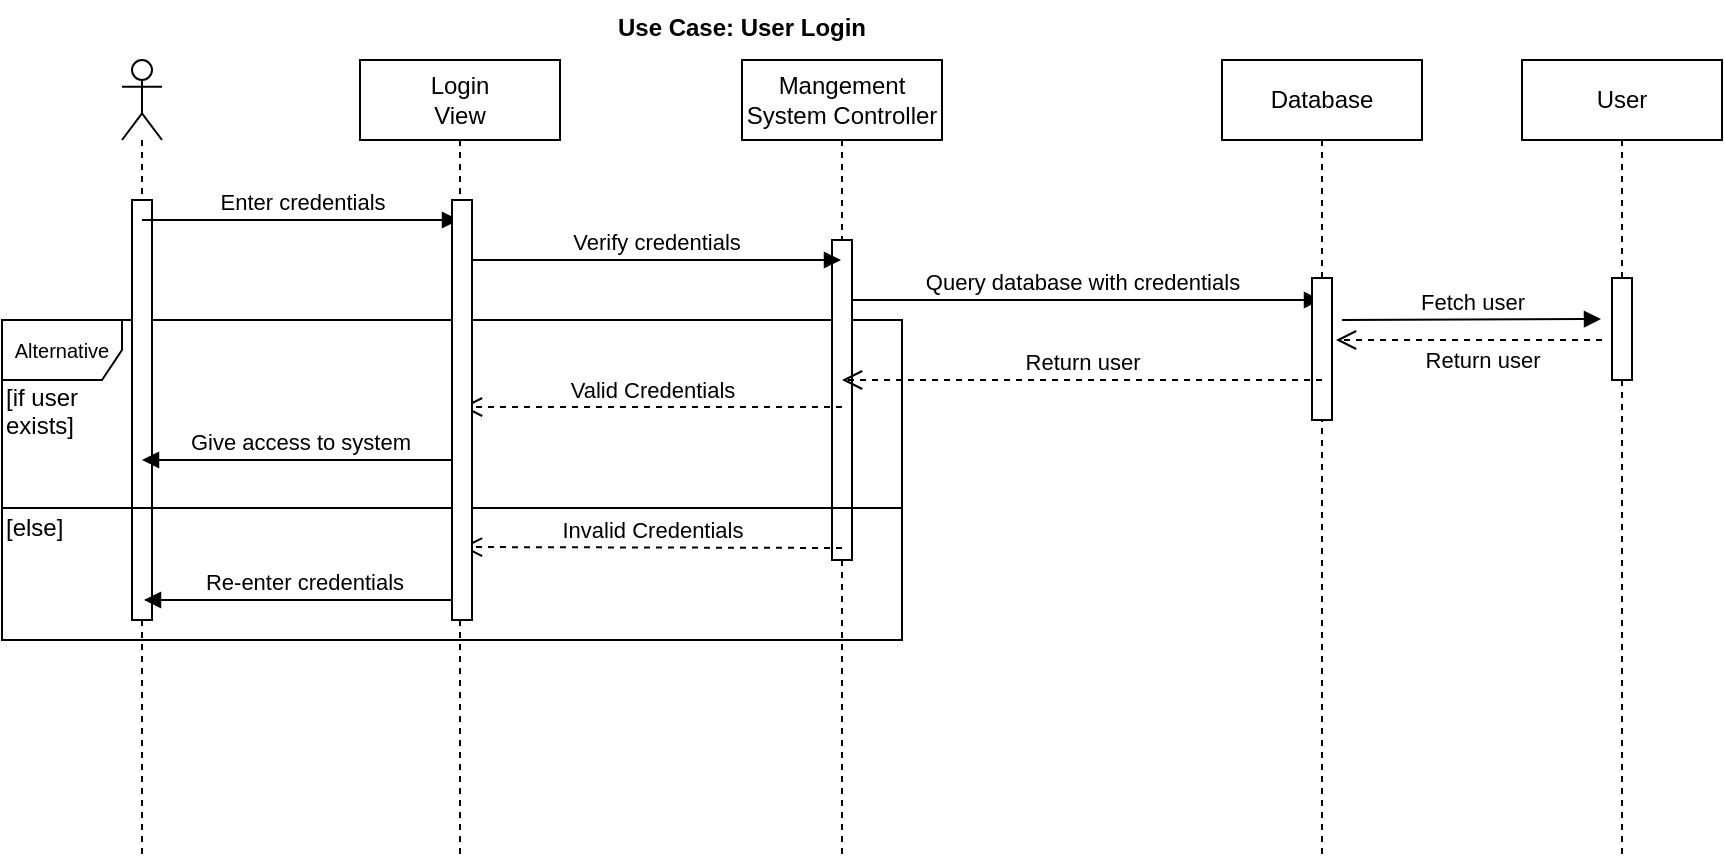 <mxfile version="12.1.7" type="device" pages="1"><diagram id="FySXRmk8vLR5NoYNRieo" name="Login"><mxGraphModel dx="1092" dy="816" grid="1" gridSize="10" guides="1" tooltips="1" connect="1" arrows="1" fold="1" page="1" pageScale="1" pageWidth="1100" pageHeight="850" math="0" shadow="0"><root><mxCell id="0"/><mxCell id="1" parent="0"/><mxCell id="cYRcTiiXINUKj1XR2e5Q-11" value="&lt;font style=&quot;font-size: 10px&quot;&gt;Alternative&lt;/font&gt;" style="shape=umlFrame;whiteSpace=wrap;html=1;" parent="1" vertex="1"><mxGeometry x="10" y="170" width="450" height="160" as="geometry"/></mxCell><mxCell id="cYRcTiiXINUKj1XR2e5Q-1" value="" style="shape=umlLifeline;participant=umlActor;perimeter=lifelinePerimeter;whiteSpace=wrap;html=1;container=1;collapsible=0;recursiveResize=0;verticalAlign=top;spacingTop=36;labelBackgroundColor=#ffffff;outlineConnect=0;" parent="1" vertex="1"><mxGeometry x="70" y="40" width="20" height="400" as="geometry"/></mxCell><mxCell id="cYRcTiiXINUKj1XR2e5Q-23" value="" style="html=1;points=[];perimeter=orthogonalPerimeter;" parent="cYRcTiiXINUKj1XR2e5Q-1" vertex="1"><mxGeometry x="5" y="70" width="10" height="210" as="geometry"/></mxCell><mxCell id="cYRcTiiXINUKj1XR2e5Q-2" value="Mangement&lt;br&gt;System Controller" style="shape=umlLifeline;perimeter=lifelinePerimeter;whiteSpace=wrap;html=1;container=1;collapsible=0;recursiveResize=0;outlineConnect=0;" parent="1" vertex="1"><mxGeometry x="380" y="40" width="100" height="400" as="geometry"/></mxCell><mxCell id="cYRcTiiXINUKj1XR2e5Q-8" value="Query database with credentials" style="html=1;verticalAlign=bottom;endArrow=block;" parent="cYRcTiiXINUKj1XR2e5Q-2" target="cYRcTiiXINUKj1XR2e5Q-3" edge="1"><mxGeometry width="80" relative="1" as="geometry"><mxPoint x="50" y="120" as="sourcePoint"/><mxPoint x="130" y="120" as="targetPoint"/></mxGeometry></mxCell><mxCell id="cYRcTiiXINUKj1XR2e5Q-25" value="" style="html=1;points=[];perimeter=orthogonalPerimeter;" parent="cYRcTiiXINUKj1XR2e5Q-2" vertex="1"><mxGeometry x="45" y="90" width="10" height="160" as="geometry"/></mxCell><mxCell id="cYRcTiiXINUKj1XR2e5Q-3" value="Database" style="shape=umlLifeline;perimeter=lifelinePerimeter;whiteSpace=wrap;html=1;container=1;collapsible=0;recursiveResize=0;outlineConnect=0;" parent="1" vertex="1"><mxGeometry x="620" y="40" width="100" height="400" as="geometry"/></mxCell><mxCell id="cYRcTiiXINUKj1XR2e5Q-26" value="" style="html=1;points=[];perimeter=orthogonalPerimeter;" parent="cYRcTiiXINUKj1XR2e5Q-3" vertex="1"><mxGeometry x="45" y="109" width="10" height="71" as="geometry"/></mxCell><mxCell id="cYRcTiiXINUKj1XR2e5Q-4" value="Login&lt;br&gt;View" style="shape=umlLifeline;perimeter=lifelinePerimeter;whiteSpace=wrap;html=1;container=1;collapsible=0;recursiveResize=0;outlineConnect=0;" parent="1" vertex="1"><mxGeometry x="189" y="40" width="100" height="400" as="geometry"/></mxCell><mxCell id="cYRcTiiXINUKj1XR2e5Q-6" value="Verify credentials" style="html=1;verticalAlign=bottom;endArrow=block;" parent="cYRcTiiXINUKj1XR2e5Q-4" target="cYRcTiiXINUKj1XR2e5Q-2" edge="1"><mxGeometry width="80" relative="1" as="geometry"><mxPoint x="55" y="100" as="sourcePoint"/><mxPoint x="245" y="100" as="targetPoint"/></mxGeometry></mxCell><mxCell id="cYRcTiiXINUKj1XR2e5Q-5" value="Enter credentials" style="html=1;verticalAlign=bottom;endArrow=block;" parent="1" source="cYRcTiiXINUKj1XR2e5Q-1" target="cYRcTiiXINUKj1XR2e5Q-4" edge="1"><mxGeometry width="80" relative="1" as="geometry"><mxPoint x="90" y="140" as="sourcePoint"/><mxPoint x="170" y="140" as="targetPoint"/><Array as="points"><mxPoint x="180" y="120"/></Array></mxGeometry></mxCell><mxCell id="cYRcTiiXINUKj1XR2e5Q-10" value="Return user" style="html=1;verticalAlign=bottom;endArrow=open;dashed=1;endSize=8;" parent="1" target="cYRcTiiXINUKj1XR2e5Q-2" edge="1"><mxGeometry relative="1" as="geometry"><mxPoint x="670" y="200" as="sourcePoint"/><mxPoint x="590" y="190" as="targetPoint"/><Array as="points"><mxPoint x="630" y="200"/></Array></mxGeometry></mxCell><mxCell id="cYRcTiiXINUKj1XR2e5Q-12" value="" style="line;strokeWidth=1;fillColor=none;align=left;verticalAlign=middle;spacingTop=-1;spacingLeft=3;spacingRight=3;rotatable=0;labelPosition=right;points=[];portConstraint=eastwest;" parent="1" vertex="1"><mxGeometry x="10" y="260" width="450" height="8" as="geometry"/></mxCell><mxCell id="cYRcTiiXINUKj1XR2e5Q-13" value="[if user &lt;br&gt;exists]" style="text;html=1;resizable=0;points=[];autosize=1;align=left;verticalAlign=top;spacingTop=-4;" parent="1" vertex="1"><mxGeometry x="10" y="199" width="50" height="30" as="geometry"/></mxCell><mxCell id="cYRcTiiXINUKj1XR2e5Q-14" value="[else]" style="text;html=1;resizable=0;points=[];autosize=1;align=left;verticalAlign=top;spacingTop=-4;" parent="1" vertex="1"><mxGeometry x="10" y="264" width="40" height="20" as="geometry"/></mxCell><mxCell id="cYRcTiiXINUKj1XR2e5Q-17" value="Valid Credentials" style="html=1;verticalAlign=bottom;endArrow=open;dashed=1;endSize=8;" parent="1" edge="1"><mxGeometry relative="1" as="geometry"><mxPoint x="430" y="213.5" as="sourcePoint"/><mxPoint x="240" y="213.5" as="targetPoint"/></mxGeometry></mxCell><mxCell id="cYRcTiiXINUKj1XR2e5Q-18" value="Invalid Credentials" style="html=1;verticalAlign=bottom;endArrow=open;dashed=1;endSize=8;" parent="1" edge="1"><mxGeometry relative="1" as="geometry"><mxPoint x="430" y="284" as="sourcePoint"/><mxPoint x="240" y="283.5" as="targetPoint"/></mxGeometry></mxCell><mxCell id="cYRcTiiXINUKj1XR2e5Q-20" value="Give access to system" style="html=1;verticalAlign=bottom;endArrow=block;" parent="1" source="cYRcTiiXINUKj1XR2e5Q-4" target="cYRcTiiXINUKj1XR2e5Q-1" edge="1"><mxGeometry width="80" relative="1" as="geometry"><mxPoint x="140" y="230" as="sourcePoint"/><mxPoint x="220" y="230" as="targetPoint"/></mxGeometry></mxCell><mxCell id="cYRcTiiXINUKj1XR2e5Q-21" value="Re-enter credentials" style="html=1;verticalAlign=bottom;endArrow=block;" parent="1" edge="1"><mxGeometry width="80" relative="1" as="geometry"><mxPoint x="240" y="310" as="sourcePoint"/><mxPoint x="81" y="310" as="targetPoint"/></mxGeometry></mxCell><mxCell id="cYRcTiiXINUKj1XR2e5Q-22" value="Use Case: User Login" style="text;align=center;fontStyle=1;verticalAlign=middle;spacingLeft=3;spacingRight=3;strokeColor=none;rotatable=0;points=[[0,0.5],[1,0.5]];portConstraint=eastwest;" parent="1" vertex="1"><mxGeometry x="340" y="10" width="80" height="26" as="geometry"/></mxCell><mxCell id="cYRcTiiXINUKj1XR2e5Q-24" value="" style="html=1;points=[];perimeter=orthogonalPerimeter;" parent="1" vertex="1"><mxGeometry x="235" y="110" width="10" height="210" as="geometry"/></mxCell><mxCell id="cYRcTiiXINUKj1XR2e5Q-28" value="User" style="shape=umlLifeline;perimeter=lifelinePerimeter;whiteSpace=wrap;html=1;container=1;collapsible=0;recursiveResize=0;outlineConnect=0;" parent="1" vertex="1"><mxGeometry x="770" y="40" width="100" height="400" as="geometry"/></mxCell><mxCell id="cYRcTiiXINUKj1XR2e5Q-29" value="" style="html=1;points=[];perimeter=orthogonalPerimeter;" parent="cYRcTiiXINUKj1XR2e5Q-28" vertex="1"><mxGeometry x="45" y="109" width="10" height="51" as="geometry"/></mxCell><mxCell id="cYRcTiiXINUKj1XR2e5Q-30" value="Fetch user" style="html=1;verticalAlign=bottom;endArrow=block;" parent="1" edge="1"><mxGeometry width="80" relative="1" as="geometry"><mxPoint x="680" y="170" as="sourcePoint"/><mxPoint x="809.5" y="169.5" as="targetPoint"/></mxGeometry></mxCell><mxCell id="cYRcTiiXINUKj1XR2e5Q-31" value="Return user" style="html=1;verticalAlign=bottom;endArrow=open;dashed=1;endSize=8;" parent="1" edge="1"><mxGeometry x="-0.093" y="19" relative="1" as="geometry"><mxPoint x="810" y="180" as="sourcePoint"/><mxPoint x="677" y="180" as="targetPoint"/><mxPoint as="offset"/></mxGeometry></mxCell></root></mxGraphModel></diagram></mxfile>